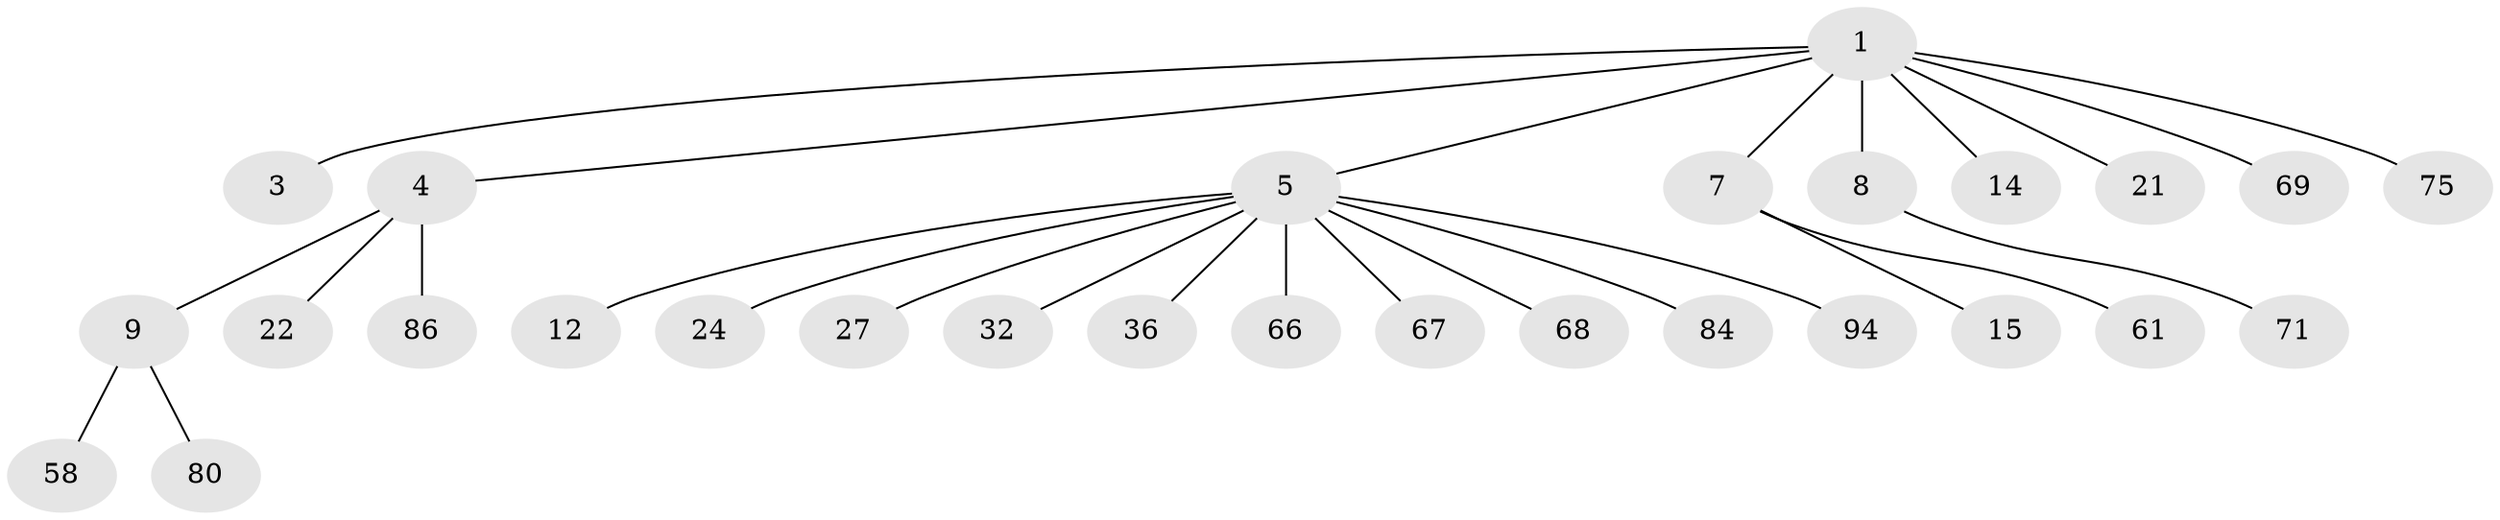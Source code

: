 // original degree distribution, {6: 0.031914893617021274, 2: 0.2127659574468085, 5: 0.06382978723404255, 3: 0.09574468085106383, 7: 0.010638297872340425, 1: 0.5531914893617021, 4: 0.031914893617021274}
// Generated by graph-tools (version 1.1) at 2025/19/03/04/25 18:19:12]
// undirected, 28 vertices, 27 edges
graph export_dot {
graph [start="1"]
  node [color=gray90,style=filled];
  1 [super="+2+6+53+92"];
  3 [super="+19"];
  4 [super="+16+83+30"];
  5 [super="+35+20+10+62"];
  7 [super="+47+18+89+13"];
  8 [super="+44+59+25+11"];
  9 [super="+17+81+28+85+31"];
  12 [super="+33"];
  14 [super="+26"];
  15 [super="+72+40"];
  21 [super="+78+88+39"];
  22;
  24;
  27 [super="+49+90"];
  32 [super="+54+56+51"];
  36;
  58 [super="+65"];
  61 [super="+82"];
  66;
  67;
  68;
  69 [super="+73"];
  71 [super="+77"];
  75;
  80;
  84;
  86;
  94;
  1 -- 5;
  1 -- 21;
  1 -- 3;
  1 -- 4;
  1 -- 69;
  1 -- 7;
  1 -- 14;
  1 -- 8;
  1 -- 75;
  4 -- 9;
  4 -- 22;
  4 -- 86;
  5 -- 66;
  5 -- 68;
  5 -- 32;
  5 -- 67;
  5 -- 24;
  5 -- 27;
  5 -- 36;
  5 -- 84;
  5 -- 12;
  5 -- 94;
  7 -- 15;
  7 -- 61;
  8 -- 71;
  9 -- 80;
  9 -- 58;
}
